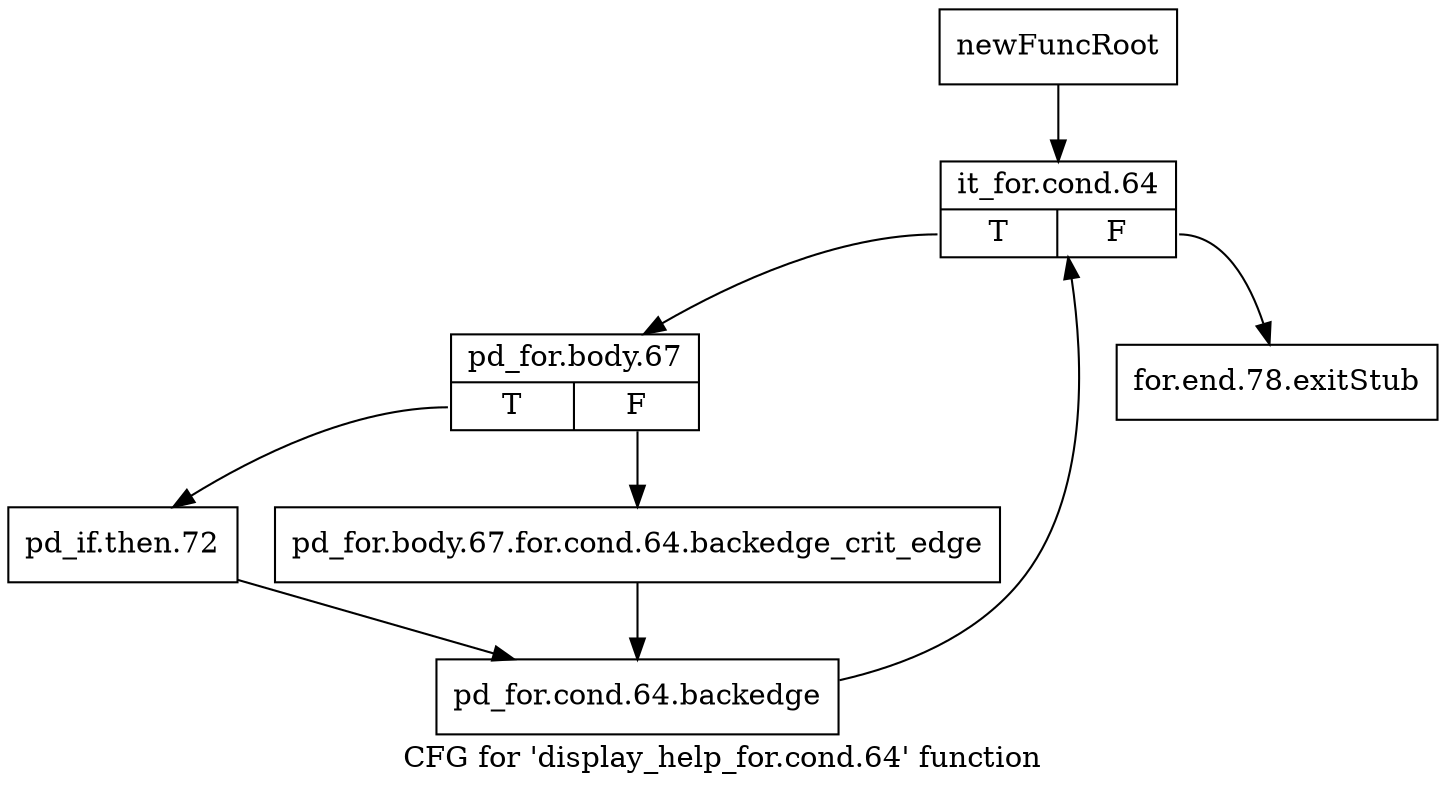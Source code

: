 digraph "CFG for 'display_help_for.cond.64' function" {
	label="CFG for 'display_help_for.cond.64' function";

	Node0xc495980 [shape=record,label="{newFuncRoot}"];
	Node0xc495980 -> Node0xc4985d0;
	Node0xc498580 [shape=record,label="{for.end.78.exitStub}"];
	Node0xc4985d0 [shape=record,label="{it_for.cond.64|{<s0>T|<s1>F}}"];
	Node0xc4985d0:s0 -> Node0xc498620;
	Node0xc4985d0:s1 -> Node0xc498580;
	Node0xc498620 [shape=record,label="{pd_for.body.67|{<s0>T|<s1>F}}"];
	Node0xc498620:s0 -> Node0xc4986c0;
	Node0xc498620:s1 -> Node0xc498670;
	Node0xc498670 [shape=record,label="{pd_for.body.67.for.cond.64.backedge_crit_edge}"];
	Node0xc498670 -> Node0xc498710;
	Node0xc4986c0 [shape=record,label="{pd_if.then.72}"];
	Node0xc4986c0 -> Node0xc498710;
	Node0xc498710 [shape=record,label="{pd_for.cond.64.backedge}"];
	Node0xc498710 -> Node0xc4985d0;
}
